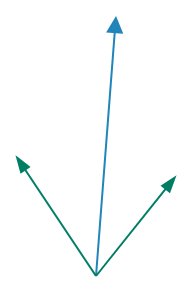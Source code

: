 <mxfile version="15.2.1" type="github">
  <diagram id="XRQRLr1y-RmOArxNJJhW" name="Page-1">
    <mxGraphModel dx="370" dy="208" grid="1" gridSize="10" guides="1" tooltips="1" connect="1" arrows="1" fold="1" page="1" pageScale="1" pageWidth="827" pageHeight="1169" math="0" shadow="0">
      <root>
        <mxCell id="0" />
        <mxCell id="1" parent="0" />
        <mxCell id="OJ2yIAOd7H9yJqSHl4zN-1" value="" style="endArrow=block;html=1;strokeColor=#2185BA;endFill=1;" edge="1" parent="1">
          <mxGeometry width="50" height="50" relative="1" as="geometry">
            <mxPoint x="390" y="290" as="sourcePoint" />
            <mxPoint x="400" y="160" as="targetPoint" />
          </mxGeometry>
        </mxCell>
        <mxCell id="OJ2yIAOd7H9yJqSHl4zN-2" value="" style="endArrow=blockThin;html=1;strokeColor=#007D65;endFill=1;" edge="1" parent="1">
          <mxGeometry width="50" height="50" relative="1" as="geometry">
            <mxPoint x="390" y="290" as="sourcePoint" />
            <mxPoint x="350" y="230" as="targetPoint" />
          </mxGeometry>
        </mxCell>
        <mxCell id="OJ2yIAOd7H9yJqSHl4zN-3" value="" style="endArrow=blockThin;html=1;strokeColor=#007D65;endFill=1;" edge="1" parent="1">
          <mxGeometry width="50" height="50" relative="1" as="geometry">
            <mxPoint x="390" y="290" as="sourcePoint" />
            <mxPoint x="430" y="240" as="targetPoint" />
          </mxGeometry>
        </mxCell>
      </root>
    </mxGraphModel>
  </diagram>
</mxfile>
